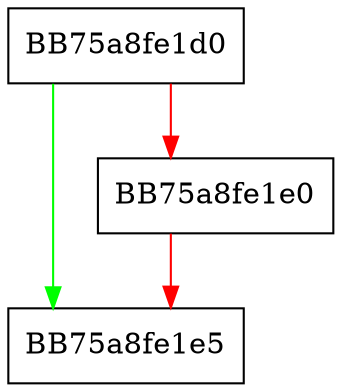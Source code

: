 digraph synthesize_process_termination_event {
  node [shape="box"];
  graph [splines=ortho];
  BB75a8fe1d0 -> BB75a8fe1e5 [color="green"];
  BB75a8fe1d0 -> BB75a8fe1e0 [color="red"];
  BB75a8fe1e0 -> BB75a8fe1e5 [color="red"];
}